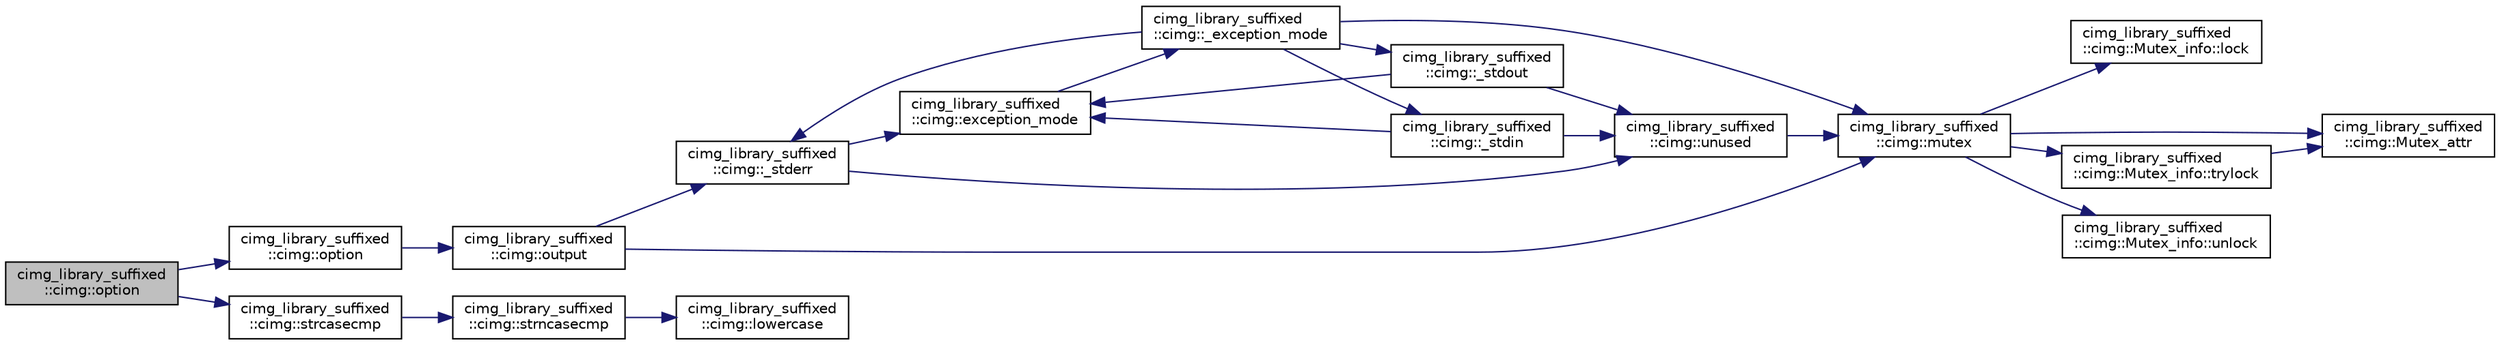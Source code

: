 digraph "cimg_library_suffixed::cimg::option"
{
 // INTERACTIVE_SVG=YES
  edge [fontname="Helvetica",fontsize="10",labelfontname="Helvetica",labelfontsize="10"];
  node [fontname="Helvetica",fontsize="10",shape=record];
  rankdir="LR";
  Node3014 [label="cimg_library_suffixed\l::cimg::option",height=0.2,width=0.4,color="black", fillcolor="grey75", style="filled", fontcolor="black"];
  Node3014 -> Node3015 [color="midnightblue",fontsize="10",style="solid",fontname="Helvetica"];
  Node3015 [label="cimg_library_suffixed\l::cimg::option",height=0.2,width=0.4,color="black", fillcolor="white", style="filled",URL="$namespacecimg__library__suffixed_1_1cimg.html#a9b0d24fe7141f14b5322aad84c6ea51b",tooltip="Return options specified on the command line. "];
  Node3015 -> Node3016 [color="midnightblue",fontsize="10",style="solid",fontname="Helvetica"];
  Node3016 [label="cimg_library_suffixed\l::cimg::output",height=0.2,width=0.4,color="black", fillcolor="white", style="filled",URL="$namespacecimg__library__suffixed_1_1cimg.html#ada686776cc71803df391eea79cd1b3e5",tooltip="Get/set default output stream for the  library messages. "];
  Node3016 -> Node3017 [color="midnightblue",fontsize="10",style="solid",fontname="Helvetica"];
  Node3017 [label="cimg_library_suffixed\l::cimg::mutex",height=0.2,width=0.4,color="black", fillcolor="white", style="filled",URL="$namespacecimg__library__suffixed_1_1cimg.html#a9e739e4b4ac058abfba069466617b914"];
  Node3017 -> Node3018 [color="midnightblue",fontsize="10",style="solid",fontname="Helvetica"];
  Node3018 [label="cimg_library_suffixed\l::cimg::Mutex_info::lock",height=0.2,width=0.4,color="black", fillcolor="white", style="filled",URL="$structcimg__library__suffixed_1_1cimg_1_1_mutex__info.html#a6cc8e26847a1aa649febed03d70182e7"];
  Node3017 -> Node3019 [color="midnightblue",fontsize="10",style="solid",fontname="Helvetica"];
  Node3019 [label="cimg_library_suffixed\l::cimg::Mutex_attr",height=0.2,width=0.4,color="black", fillcolor="white", style="filled",URL="$namespacecimg__library__suffixed_1_1cimg.html#aa0e1bc96ae6e235dc5b67b8b0a466166"];
  Node3017 -> Node3020 [color="midnightblue",fontsize="10",style="solid",fontname="Helvetica"];
  Node3020 [label="cimg_library_suffixed\l::cimg::Mutex_info::trylock",height=0.2,width=0.4,color="black", fillcolor="white", style="filled",URL="$structcimg__library__suffixed_1_1cimg_1_1_mutex__info.html#a9bf4ed1e1dfe6f28fa6250cd04f3c900"];
  Node3020 -> Node3019 [color="midnightblue",fontsize="10",style="solid",fontname="Helvetica"];
  Node3017 -> Node3021 [color="midnightblue",fontsize="10",style="solid",fontname="Helvetica"];
  Node3021 [label="cimg_library_suffixed\l::cimg::Mutex_info::unlock",height=0.2,width=0.4,color="black", fillcolor="white", style="filled",URL="$structcimg__library__suffixed_1_1cimg_1_1_mutex__info.html#afac3fa5f107ad4795fb867050f616555"];
  Node3016 -> Node3022 [color="midnightblue",fontsize="10",style="solid",fontname="Helvetica"];
  Node3022 [label="cimg_library_suffixed\l::cimg::_stderr",height=0.2,width=0.4,color="black", fillcolor="white", style="filled",URL="$namespacecimg__library__suffixed_1_1cimg.html#aab8db7528c32a8fd3a3dc471e662782e"];
  Node3022 -> Node3023 [color="midnightblue",fontsize="10",style="solid",fontname="Helvetica"];
  Node3023 [label="cimg_library_suffixed\l::cimg::exception_mode",height=0.2,width=0.4,color="black", fillcolor="white", style="filled",URL="$namespacecimg__library__suffixed_1_1cimg.html#aeafab144366eddd11360f32f468fa4af",tooltip="Set current  exception mode. "];
  Node3023 -> Node3024 [color="midnightblue",fontsize="10",style="solid",fontname="Helvetica"];
  Node3024 [label="cimg_library_suffixed\l::cimg::_exception_mode",height=0.2,width=0.4,color="black", fillcolor="white", style="filled",URL="$namespacecimg__library__suffixed_1_1cimg.html#a6c578f866de2be9be7e385d693c758c8"];
  Node3024 -> Node3022 [color="midnightblue",fontsize="10",style="solid",fontname="Helvetica"];
  Node3024 -> Node3025 [color="midnightblue",fontsize="10",style="solid",fontname="Helvetica"];
  Node3025 [label="cimg_library_suffixed\l::cimg::_stdin",height=0.2,width=0.4,color="black", fillcolor="white", style="filled",URL="$namespacecimg__library__suffixed_1_1cimg.html#a01a3b743897290604513ea6d847c9886"];
  Node3025 -> Node3023 [color="midnightblue",fontsize="10",style="solid",fontname="Helvetica"];
  Node3025 -> Node3026 [color="midnightblue",fontsize="10",style="solid",fontname="Helvetica"];
  Node3026 [label="cimg_library_suffixed\l::cimg::unused",height=0.2,width=0.4,color="black", fillcolor="white", style="filled",URL="$namespacecimg__library__suffixed_1_1cimg.html#a79aef0cbcf66ceb71c2b74cb66b4deb2",tooltip="Avoid warning messages due to unused parameters. Do nothing actually. "];
  Node3026 -> Node3017 [color="midnightblue",fontsize="10",style="solid",fontname="Helvetica"];
  Node3024 -> Node3027 [color="midnightblue",fontsize="10",style="solid",fontname="Helvetica"];
  Node3027 [label="cimg_library_suffixed\l::cimg::_stdout",height=0.2,width=0.4,color="black", fillcolor="white", style="filled",URL="$namespacecimg__library__suffixed_1_1cimg.html#a493220746e5df3466568bd7862825008"];
  Node3027 -> Node3023 [color="midnightblue",fontsize="10",style="solid",fontname="Helvetica"];
  Node3027 -> Node3026 [color="midnightblue",fontsize="10",style="solid",fontname="Helvetica"];
  Node3024 -> Node3017 [color="midnightblue",fontsize="10",style="solid",fontname="Helvetica"];
  Node3022 -> Node3026 [color="midnightblue",fontsize="10",style="solid",fontname="Helvetica"];
  Node3014 -> Node3028 [color="midnightblue",fontsize="10",style="solid",fontname="Helvetica"];
  Node3028 [label="cimg_library_suffixed\l::cimg::strcasecmp",height=0.2,width=0.4,color="black", fillcolor="white", style="filled",URL="$namespacecimg__library__suffixed_1_1cimg.html#a1c34609cc6fef6f5fe5ffb2f69ad7989",tooltip="Compare two C-strings, ignoring the case. "];
  Node3028 -> Node3029 [color="midnightblue",fontsize="10",style="solid",fontname="Helvetica"];
  Node3029 [label="cimg_library_suffixed\l::cimg::strncasecmp",height=0.2,width=0.4,color="black", fillcolor="white", style="filled",URL="$namespacecimg__library__suffixed_1_1cimg.html#a1304046a29511fe0a015173e46607229",tooltip="Compare the first l characters of two C-strings, ignoring the case. "];
  Node3029 -> Node3030 [color="midnightblue",fontsize="10",style="solid",fontname="Helvetica"];
  Node3030 [label="cimg_library_suffixed\l::cimg::lowercase",height=0.2,width=0.4,color="black", fillcolor="white", style="filled",URL="$namespacecimg__library__suffixed_1_1cimg.html#ac9cf8d2a803d13d85e7fcc48fee55587",tooltip="Convert ascii character to lower case. "];
}
